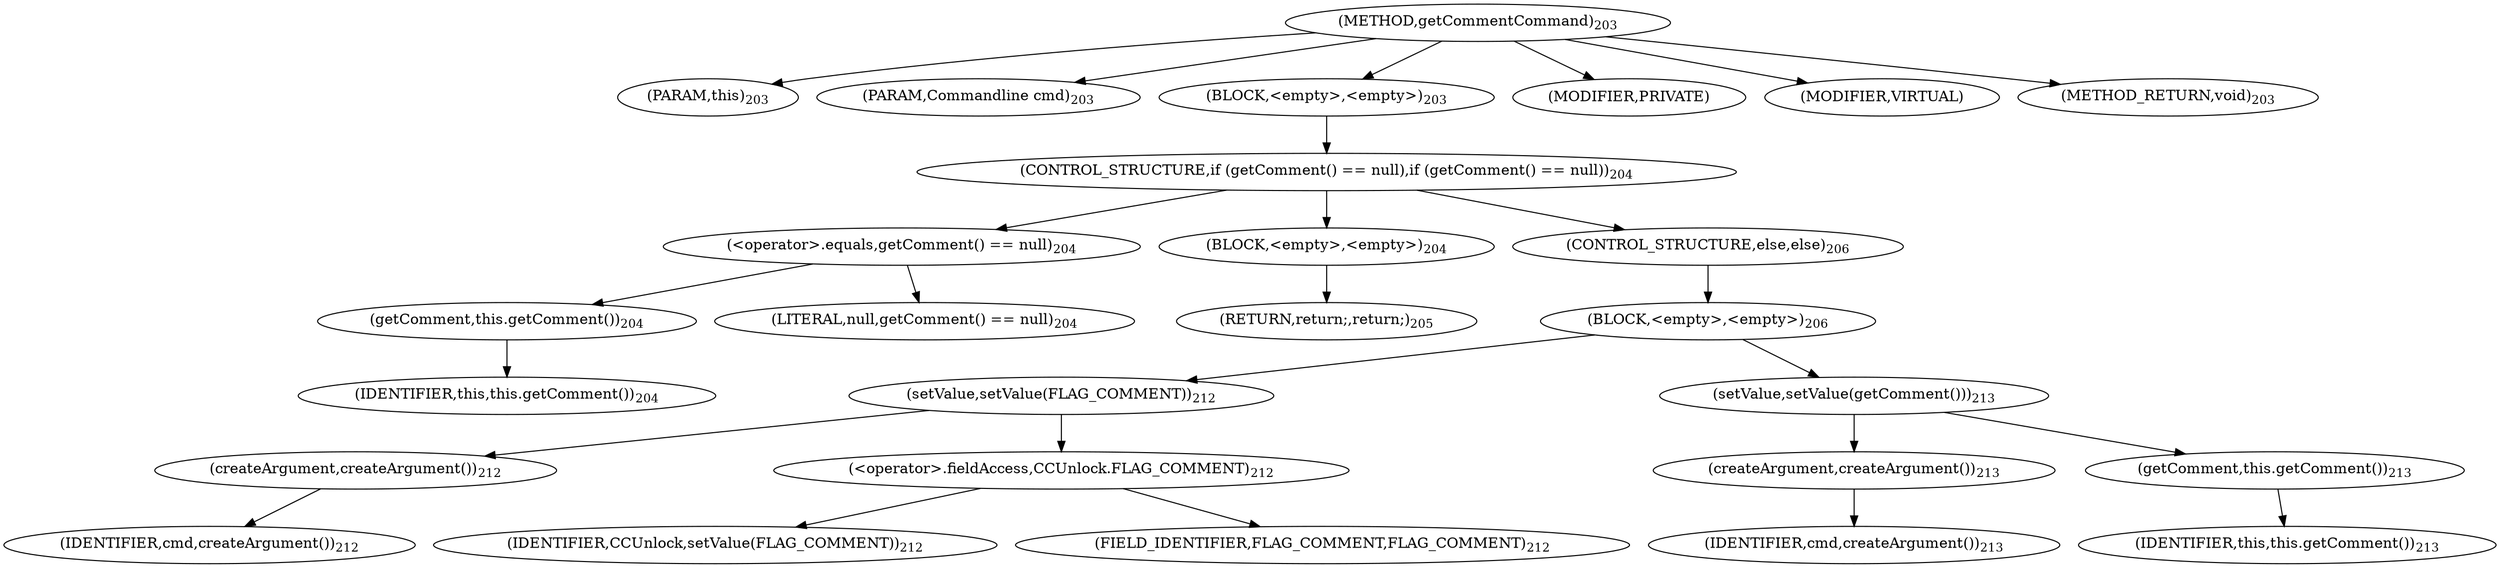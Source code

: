 digraph "getCommentCommand" {  
"240" [label = <(METHOD,getCommentCommand)<SUB>203</SUB>> ]
"31" [label = <(PARAM,this)<SUB>203</SUB>> ]
"241" [label = <(PARAM,Commandline cmd)<SUB>203</SUB>> ]
"242" [label = <(BLOCK,&lt;empty&gt;,&lt;empty&gt;)<SUB>203</SUB>> ]
"243" [label = <(CONTROL_STRUCTURE,if (getComment() == null),if (getComment() == null))<SUB>204</SUB>> ]
"244" [label = <(&lt;operator&gt;.equals,getComment() == null)<SUB>204</SUB>> ]
"245" [label = <(getComment,this.getComment())<SUB>204</SUB>> ]
"30" [label = <(IDENTIFIER,this,this.getComment())<SUB>204</SUB>> ]
"246" [label = <(LITERAL,null,getComment() == null)<SUB>204</SUB>> ]
"247" [label = <(BLOCK,&lt;empty&gt;,&lt;empty&gt;)<SUB>204</SUB>> ]
"248" [label = <(RETURN,return;,return;)<SUB>205</SUB>> ]
"249" [label = <(CONTROL_STRUCTURE,else,else)<SUB>206</SUB>> ]
"250" [label = <(BLOCK,&lt;empty&gt;,&lt;empty&gt;)<SUB>206</SUB>> ]
"251" [label = <(setValue,setValue(FLAG_COMMENT))<SUB>212</SUB>> ]
"252" [label = <(createArgument,createArgument())<SUB>212</SUB>> ]
"253" [label = <(IDENTIFIER,cmd,createArgument())<SUB>212</SUB>> ]
"254" [label = <(&lt;operator&gt;.fieldAccess,CCUnlock.FLAG_COMMENT)<SUB>212</SUB>> ]
"255" [label = <(IDENTIFIER,CCUnlock,setValue(FLAG_COMMENT))<SUB>212</SUB>> ]
"256" [label = <(FIELD_IDENTIFIER,FLAG_COMMENT,FLAG_COMMENT)<SUB>212</SUB>> ]
"257" [label = <(setValue,setValue(getComment()))<SUB>213</SUB>> ]
"258" [label = <(createArgument,createArgument())<SUB>213</SUB>> ]
"259" [label = <(IDENTIFIER,cmd,createArgument())<SUB>213</SUB>> ]
"260" [label = <(getComment,this.getComment())<SUB>213</SUB>> ]
"32" [label = <(IDENTIFIER,this,this.getComment())<SUB>213</SUB>> ]
"261" [label = <(MODIFIER,PRIVATE)> ]
"262" [label = <(MODIFIER,VIRTUAL)> ]
"263" [label = <(METHOD_RETURN,void)<SUB>203</SUB>> ]
  "240" -> "31" 
  "240" -> "241" 
  "240" -> "242" 
  "240" -> "261" 
  "240" -> "262" 
  "240" -> "263" 
  "242" -> "243" 
  "243" -> "244" 
  "243" -> "247" 
  "243" -> "249" 
  "244" -> "245" 
  "244" -> "246" 
  "245" -> "30" 
  "247" -> "248" 
  "249" -> "250" 
  "250" -> "251" 
  "250" -> "257" 
  "251" -> "252" 
  "251" -> "254" 
  "252" -> "253" 
  "254" -> "255" 
  "254" -> "256" 
  "257" -> "258" 
  "257" -> "260" 
  "258" -> "259" 
  "260" -> "32" 
}
